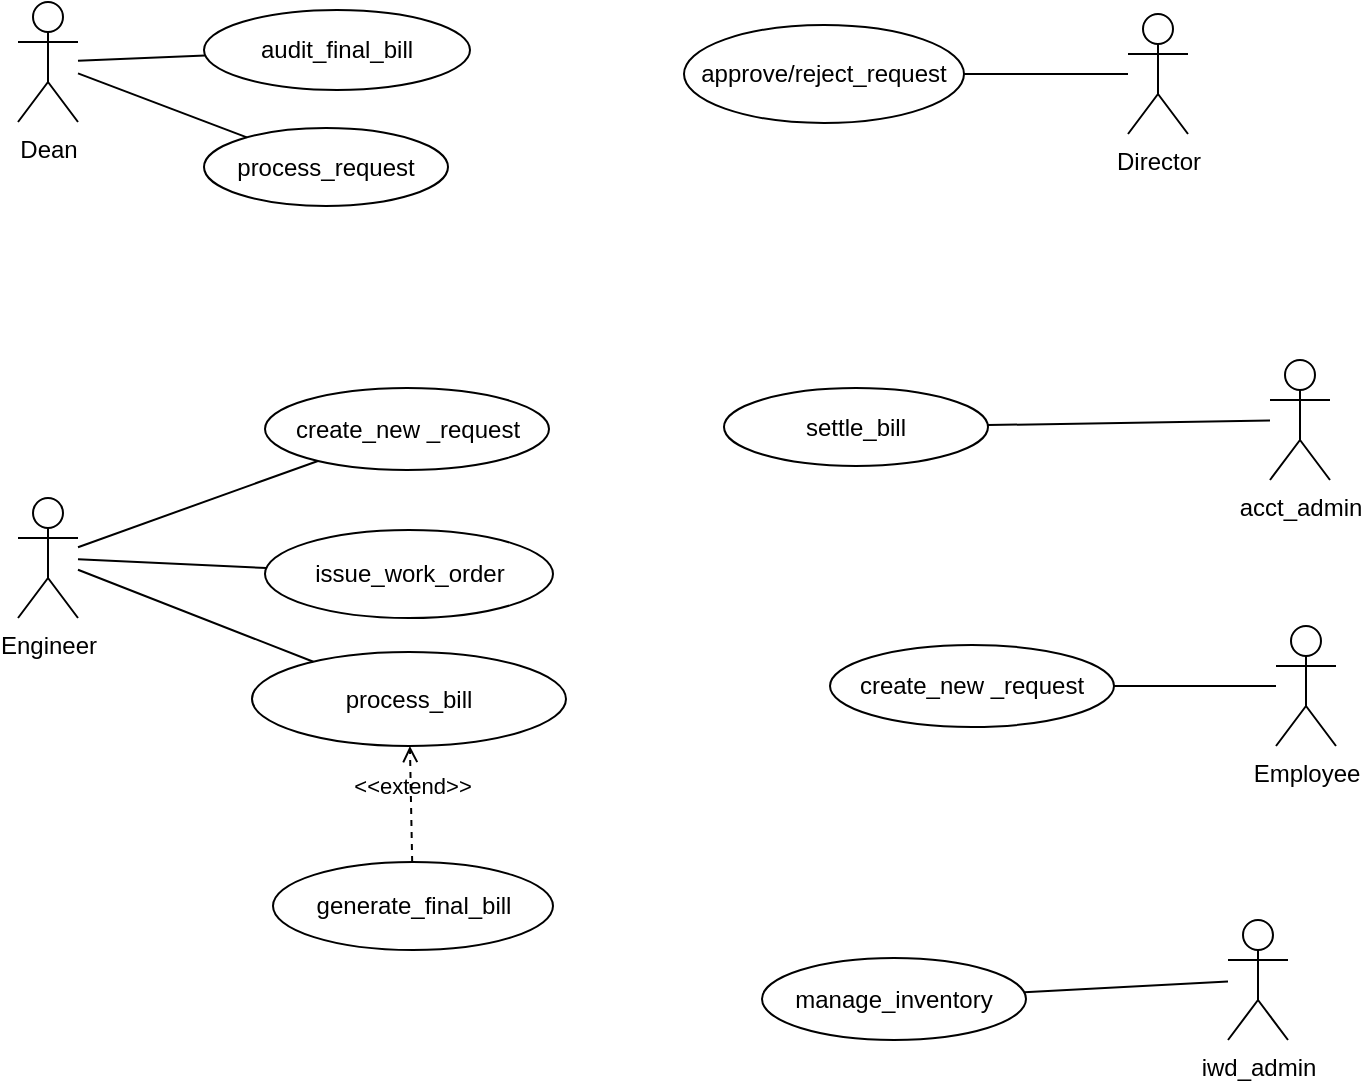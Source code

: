 <mxfile version="22.1.3" type="device">
  <diagram id="FaRgXX7kM3Oss15dgZgJ" name="Page-1">
    <mxGraphModel dx="1290" dy="530" grid="0" gridSize="10" guides="1" tooltips="1" connect="1" arrows="1" fold="1" page="1" pageScale="1" pageWidth="827" pageHeight="1169" math="0" shadow="0">
      <root>
        <mxCell id="0" />
        <mxCell id="1" parent="0" />
        <mxCell id="tYEVkuINWoHFvl_4pbUM-1" value="Dean" style="shape=umlActor;verticalLabelPosition=bottom;verticalAlign=top;html=1;outlineConnect=0;" parent="1" vertex="1">
          <mxGeometry x="104" y="96" width="30" height="60" as="geometry" />
        </mxCell>
        <mxCell id="tYEVkuINWoHFvl_4pbUM-2" value="Director" style="shape=umlActor;verticalLabelPosition=bottom;verticalAlign=top;html=1;outlineConnect=0;" parent="1" vertex="1">
          <mxGeometry x="659" y="102" width="30" height="60" as="geometry" />
        </mxCell>
        <mxCell id="tYEVkuINWoHFvl_4pbUM-3" value="Engineer" style="shape=umlActor;verticalLabelPosition=bottom;verticalAlign=top;html=1;outlineConnect=0;" parent="1" vertex="1">
          <mxGeometry x="104" y="344" width="30" height="60" as="geometry" />
        </mxCell>
        <mxCell id="tYEVkuINWoHFvl_4pbUM-4" value="" style="endArrow=none;html=1;rounded=0;" parent="1" source="tYEVkuINWoHFvl_4pbUM-1" target="tYEVkuINWoHFvl_4pbUM-5" edge="1">
          <mxGeometry width="50" height="50" relative="1" as="geometry">
            <mxPoint x="387" y="307" as="sourcePoint" />
            <mxPoint x="437" y="257" as="targetPoint" />
          </mxGeometry>
        </mxCell>
        <mxCell id="tYEVkuINWoHFvl_4pbUM-5" value="audit_final_bill" style="ellipse;whiteSpace=wrap;html=1;" parent="1" vertex="1">
          <mxGeometry x="197" y="100" width="133" height="40" as="geometry" />
        </mxCell>
        <mxCell id="tYEVkuINWoHFvl_4pbUM-6" value="generate_final_bill" style="ellipse;whiteSpace=wrap;html=1;" parent="1" vertex="1">
          <mxGeometry x="231.5" y="526" width="140" height="44" as="geometry" />
        </mxCell>
        <mxCell id="tYEVkuINWoHFvl_4pbUM-8" value="create_new _request" style="ellipse;whiteSpace=wrap;html=1;" parent="1" vertex="1">
          <mxGeometry x="510" y="417.5" width="142" height="41" as="geometry" />
        </mxCell>
        <mxCell id="tYEVkuINWoHFvl_4pbUM-9" value="issue_work_order" style="ellipse;whiteSpace=wrap;html=1;" parent="1" vertex="1">
          <mxGeometry x="227.5" y="360" width="144" height="44" as="geometry" />
        </mxCell>
        <mxCell id="tYEVkuINWoHFvl_4pbUM-11" value="approve/reject_request" style="ellipse;whiteSpace=wrap;html=1;" parent="1" vertex="1">
          <mxGeometry x="437" y="107.5" width="140" height="49" as="geometry" />
        </mxCell>
        <mxCell id="tYEVkuINWoHFvl_4pbUM-12" value="process_request" style="ellipse;whiteSpace=wrap;html=1;" parent="1" vertex="1">
          <mxGeometry x="197" y="159" width="122" height="39" as="geometry" />
        </mxCell>
        <mxCell id="tYEVkuINWoHFvl_4pbUM-13" value="process_bill" style="ellipse;whiteSpace=wrap;html=1;" parent="1" vertex="1">
          <mxGeometry x="221" y="421" width="157" height="47" as="geometry" />
        </mxCell>
        <mxCell id="tYEVkuINWoHFvl_4pbUM-15" value="Employee" style="shape=umlActor;verticalLabelPosition=bottom;verticalAlign=top;html=1;outlineConnect=0;" parent="1" vertex="1">
          <mxGeometry x="733" y="408" width="30" height="60" as="geometry" />
        </mxCell>
        <mxCell id="tYEVkuINWoHFvl_4pbUM-18" value="" style="endArrow=none;html=1;rounded=0;" parent="1" source="tYEVkuINWoHFvl_4pbUM-8" target="tYEVkuINWoHFvl_4pbUM-15" edge="1">
          <mxGeometry width="50" height="50" relative="1" as="geometry">
            <mxPoint x="387" y="415" as="sourcePoint" />
            <mxPoint x="437" y="365" as="targetPoint" />
          </mxGeometry>
        </mxCell>
        <mxCell id="tYEVkuINWoHFvl_4pbUM-19" value="" style="endArrow=none;html=1;rounded=0;" parent="1" source="tYEVkuINWoHFvl_4pbUM-9" target="tYEVkuINWoHFvl_4pbUM-3" edge="1">
          <mxGeometry width="50" height="50" relative="1" as="geometry">
            <mxPoint x="387" y="346" as="sourcePoint" />
            <mxPoint x="437" y="296" as="targetPoint" />
          </mxGeometry>
        </mxCell>
        <mxCell id="tYEVkuINWoHFvl_4pbUM-20" value="" style="endArrow=none;html=1;rounded=0;" parent="1" source="tYEVkuINWoHFvl_4pbUM-13" target="tYEVkuINWoHFvl_4pbUM-3" edge="1">
          <mxGeometry width="50" height="50" relative="1" as="geometry">
            <mxPoint x="387" y="346" as="sourcePoint" />
            <mxPoint x="437" y="296" as="targetPoint" />
          </mxGeometry>
        </mxCell>
        <mxCell id="tYEVkuINWoHFvl_4pbUM-21" value="&amp;lt;&amp;lt;extend&amp;gt;&amp;gt;" style="html=1;verticalAlign=bottom;labelBackgroundColor=none;endArrow=open;endFill=0;dashed=1;rounded=0;" parent="1" source="tYEVkuINWoHFvl_4pbUM-6" target="tYEVkuINWoHFvl_4pbUM-13" edge="1">
          <mxGeometry width="160" relative="1" as="geometry">
            <mxPoint x="332" y="321" as="sourcePoint" />
            <mxPoint x="492" y="321" as="targetPoint" />
          </mxGeometry>
        </mxCell>
        <mxCell id="tYEVkuINWoHFvl_4pbUM-22" value="" style="endArrow=none;html=1;rounded=0;" parent="1" source="tYEVkuINWoHFvl_4pbUM-12" target="tYEVkuINWoHFvl_4pbUM-1" edge="1">
          <mxGeometry width="50" height="50" relative="1" as="geometry">
            <mxPoint x="387" y="346" as="sourcePoint" />
            <mxPoint x="437" y="296" as="targetPoint" />
          </mxGeometry>
        </mxCell>
        <mxCell id="tYEVkuINWoHFvl_4pbUM-23" value="" style="endArrow=none;html=1;rounded=0;" parent="1" source="tYEVkuINWoHFvl_4pbUM-11" target="tYEVkuINWoHFvl_4pbUM-2" edge="1">
          <mxGeometry width="50" height="50" relative="1" as="geometry">
            <mxPoint x="402" y="346" as="sourcePoint" />
            <mxPoint x="452" y="296" as="targetPoint" />
          </mxGeometry>
        </mxCell>
        <mxCell id="GuobZG4STEc3VeXIjwW7-1" value="create_new _request" style="ellipse;whiteSpace=wrap;html=1;" parent="1" vertex="1">
          <mxGeometry x="227.5" y="289" width="142" height="41" as="geometry" />
        </mxCell>
        <mxCell id="c1iYkqvl2ZyfDL6o9qHg-1" value="" style="endArrow=none;html=1;rounded=0;" parent="1" source="GuobZG4STEc3VeXIjwW7-1" target="tYEVkuINWoHFvl_4pbUM-3" edge="1">
          <mxGeometry width="50" height="50" relative="1" as="geometry">
            <mxPoint x="387" y="317" as="sourcePoint" />
            <mxPoint x="437" y="267" as="targetPoint" />
          </mxGeometry>
        </mxCell>
        <mxCell id="tJTZUaEmS2Se7dMjwlWz-1" value="acct_admin" style="shape=umlActor;verticalLabelPosition=bottom;verticalAlign=top;html=1;outlineConnect=0;" vertex="1" parent="1">
          <mxGeometry x="730" y="275" width="30" height="60" as="geometry" />
        </mxCell>
        <mxCell id="tJTZUaEmS2Se7dMjwlWz-2" value="settle_bill" style="ellipse;whiteSpace=wrap;html=1;" vertex="1" parent="1">
          <mxGeometry x="457" y="289" width="132" height="39" as="geometry" />
        </mxCell>
        <mxCell id="tJTZUaEmS2Se7dMjwlWz-3" value="" style="endArrow=none;html=1;rounded=0;" edge="1" parent="1" source="tJTZUaEmS2Se7dMjwlWz-2" target="tJTZUaEmS2Se7dMjwlWz-1">
          <mxGeometry width="50" height="50" relative="1" as="geometry">
            <mxPoint x="387" y="253" as="sourcePoint" />
            <mxPoint x="437" y="203" as="targetPoint" />
          </mxGeometry>
        </mxCell>
        <mxCell id="tJTZUaEmS2Se7dMjwlWz-4" value="iwd_admin" style="shape=umlActor;verticalLabelPosition=bottom;verticalAlign=top;html=1;outlineConnect=0;" vertex="1" parent="1">
          <mxGeometry x="709" y="555" width="30" height="60" as="geometry" />
        </mxCell>
        <mxCell id="tJTZUaEmS2Se7dMjwlWz-5" value="manage_inventory" style="ellipse;whiteSpace=wrap;html=1;" vertex="1" parent="1">
          <mxGeometry x="476" y="574" width="132" height="41" as="geometry" />
        </mxCell>
        <mxCell id="tJTZUaEmS2Se7dMjwlWz-6" value="" style="endArrow=none;html=1;rounded=0;" edge="1" parent="1" source="tJTZUaEmS2Se7dMjwlWz-5" target="tJTZUaEmS2Se7dMjwlWz-4">
          <mxGeometry width="50" height="50" relative="1" as="geometry">
            <mxPoint x="387" y="484" as="sourcePoint" />
            <mxPoint x="437" y="434" as="targetPoint" />
          </mxGeometry>
        </mxCell>
      </root>
    </mxGraphModel>
  </diagram>
</mxfile>
